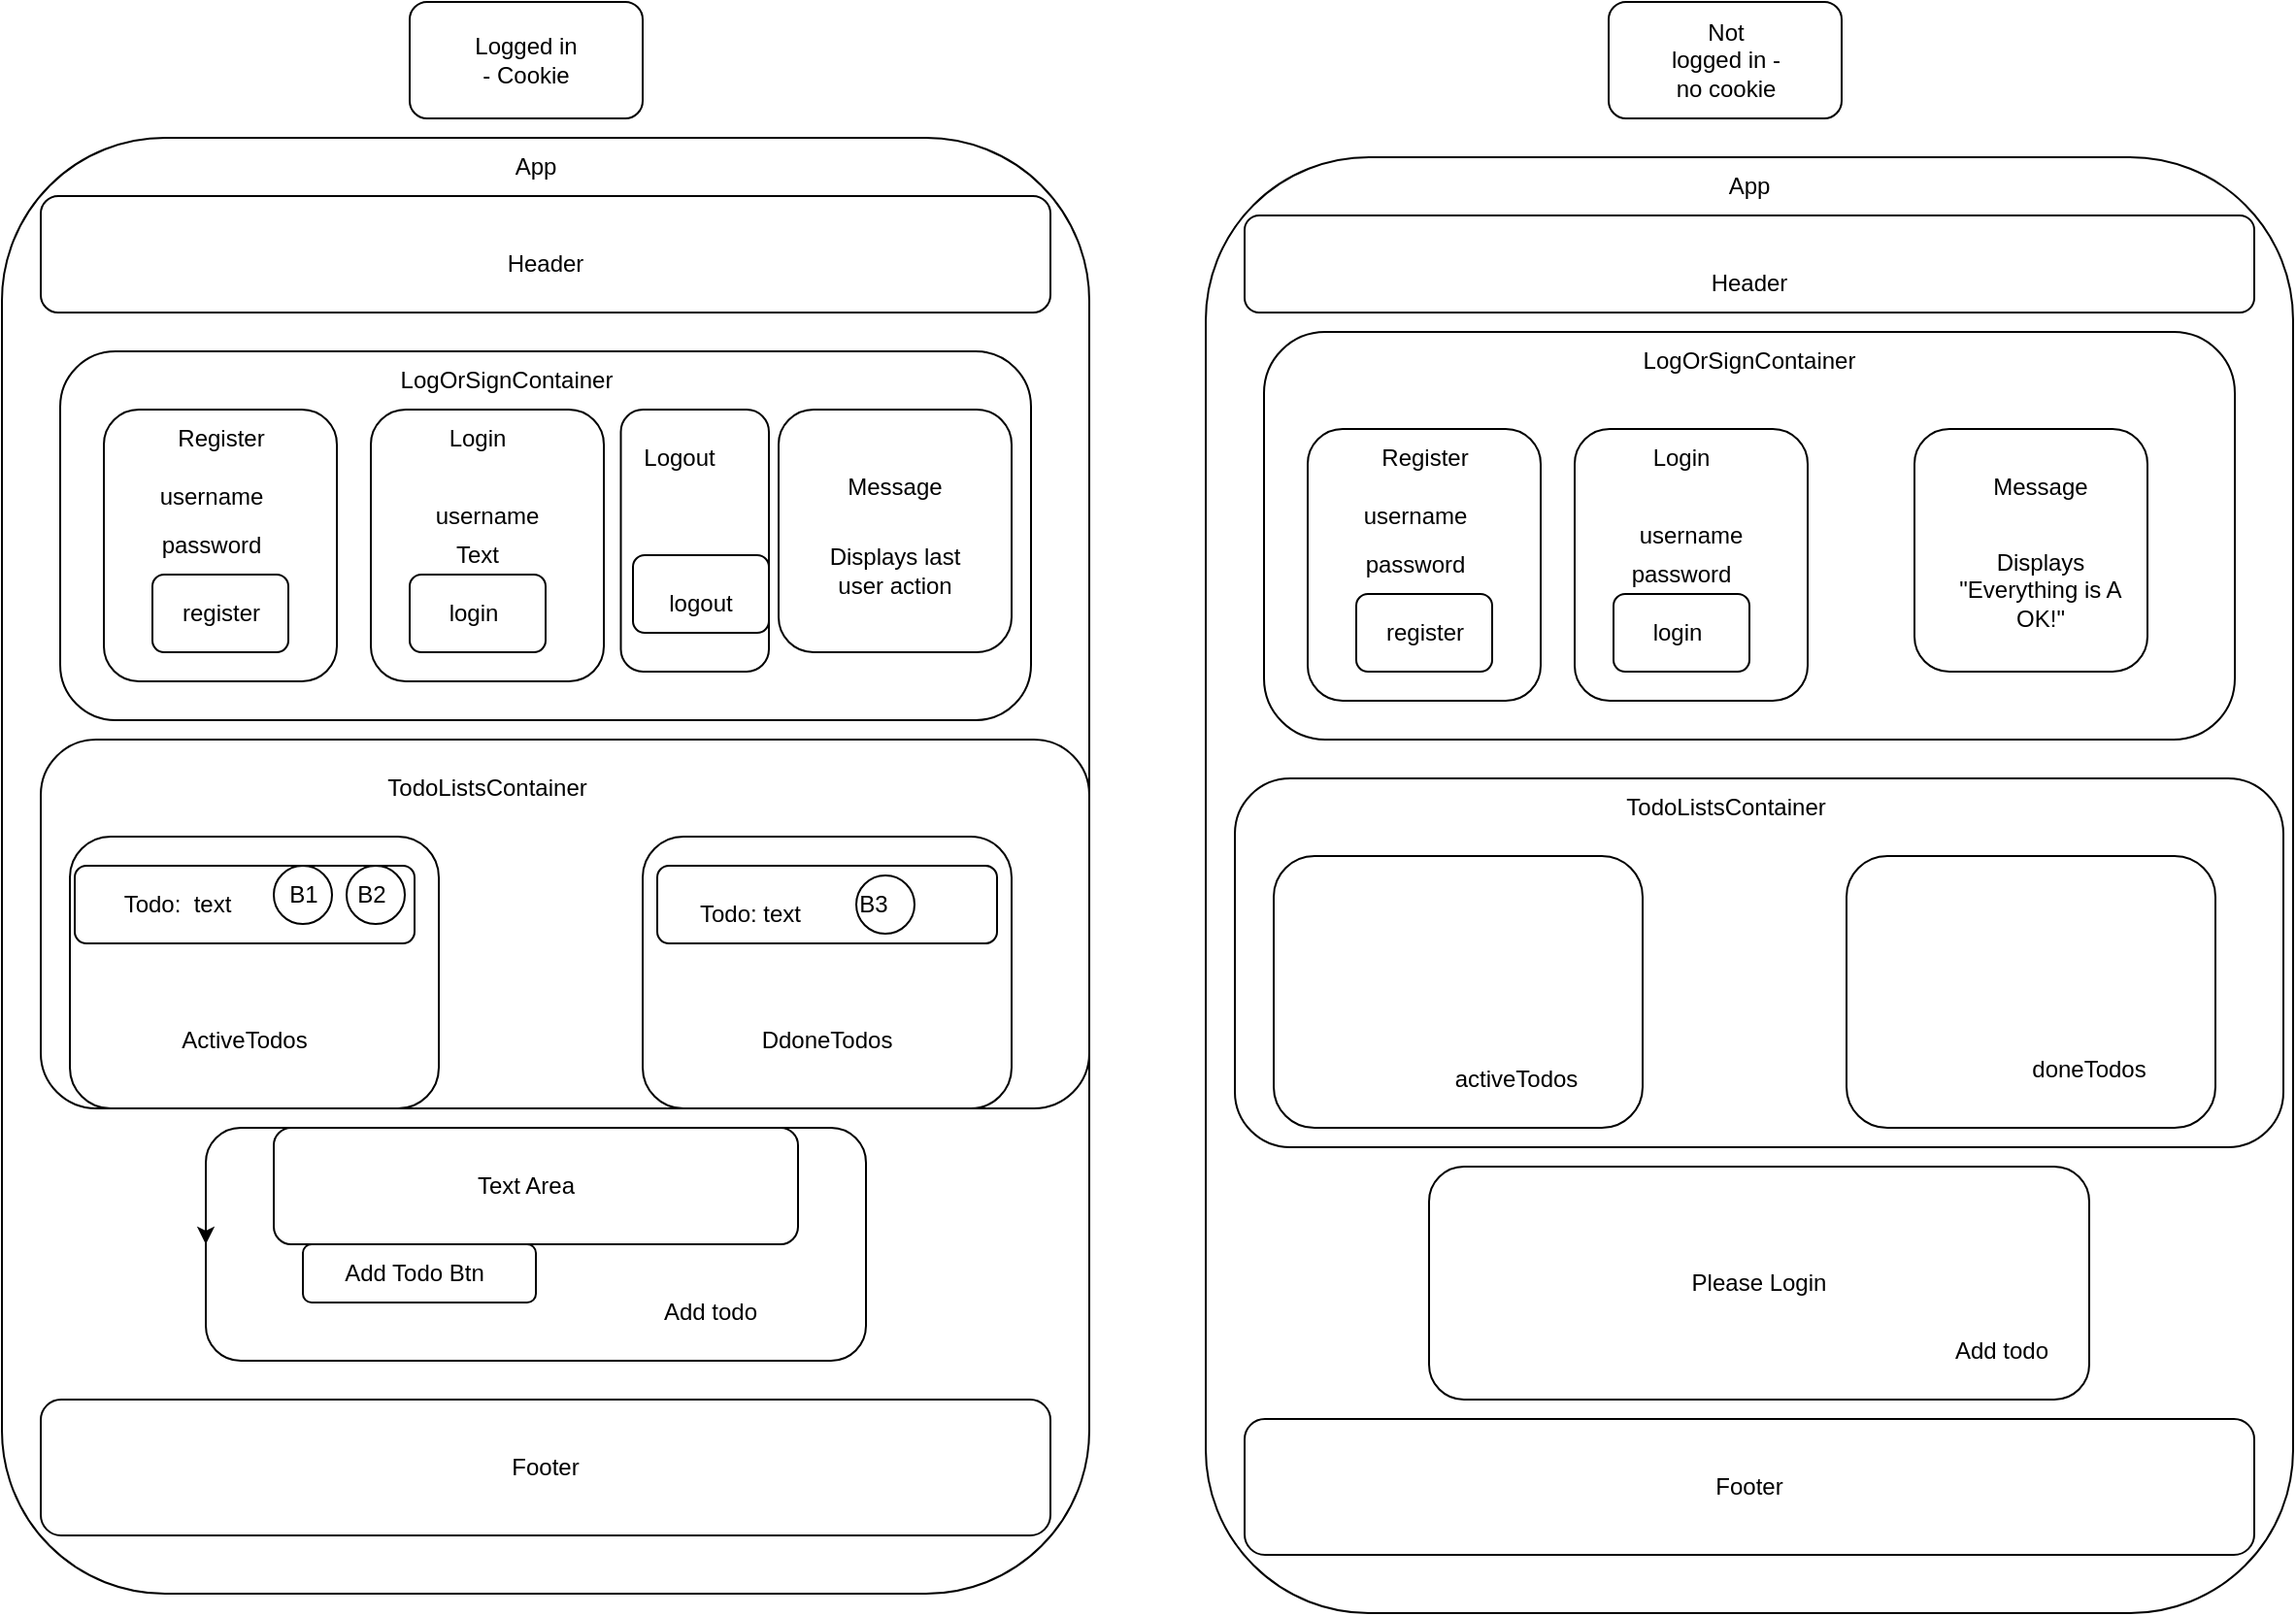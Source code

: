<mxfile>
    <diagram id="CeqT1z3IwM3CUmVWibNk" name="Page-1">
        <mxGraphModel dx="1072" dy="1913" grid="1" gridSize="10" guides="1" tooltips="1" connect="1" arrows="1" fold="1" page="1" pageScale="1" pageWidth="827" pageHeight="1169" math="0" shadow="0">
            <root>
                <mxCell id="0"/>
                <mxCell id="1" parent="0"/>
                <mxCell id="72" value="" style="rounded=1;whiteSpace=wrap;html=1;" vertex="1" parent="1">
                    <mxGeometry x="660" y="40" width="560" height="750" as="geometry"/>
                </mxCell>
                <mxCell id="128" value="" style="rounded=1;whiteSpace=wrap;html=1;" vertex="1" parent="1">
                    <mxGeometry x="675" y="360" width="540" height="190" as="geometry"/>
                </mxCell>
                <mxCell id="2" value="" style="rounded=1;whiteSpace=wrap;html=1;" parent="1" vertex="1">
                    <mxGeometry x="40" y="30" width="560" height="750" as="geometry"/>
                </mxCell>
                <mxCell id="125" value="" style="rounded=1;whiteSpace=wrap;html=1;" vertex="1" parent="1">
                    <mxGeometry x="60" y="340" width="540" height="190" as="geometry"/>
                </mxCell>
                <mxCell id="3" value="" style="rounded=1;whiteSpace=wrap;html=1;" parent="1" vertex="1">
                    <mxGeometry x="60" y="60" width="520" height="60" as="geometry"/>
                </mxCell>
                <mxCell id="4" value="Header" style="text;html=1;strokeColor=none;fillColor=none;align=center;verticalAlign=middle;whiteSpace=wrap;rounded=0;" parent="1" vertex="1">
                    <mxGeometry x="290" y="80" width="60" height="30" as="geometry"/>
                </mxCell>
                <mxCell id="5" value="" style="rounded=1;whiteSpace=wrap;html=1;" parent="1" vertex="1">
                    <mxGeometry x="60" y="680" width="520" height="70" as="geometry"/>
                </mxCell>
                <mxCell id="6" value="Footer" style="text;html=1;strokeColor=none;fillColor=none;align=center;verticalAlign=middle;whiteSpace=wrap;rounded=0;" parent="1" vertex="1">
                    <mxGeometry x="290" y="700" width="60" height="30" as="geometry"/>
                </mxCell>
                <mxCell id="7" value="" style="rounded=1;whiteSpace=wrap;html=1;" parent="1" vertex="1">
                    <mxGeometry x="75" y="390" width="190" height="140" as="geometry"/>
                </mxCell>
                <mxCell id="8" value="ActiveTodos" style="text;html=1;strokeColor=none;fillColor=none;align=center;verticalAlign=middle;whiteSpace=wrap;rounded=0;" parent="1" vertex="1">
                    <mxGeometry x="135" y="480" width="60" height="30" as="geometry"/>
                </mxCell>
                <mxCell id="9" value="" style="rounded=1;whiteSpace=wrap;html=1;" parent="1" vertex="1">
                    <mxGeometry x="370" y="390" width="190" height="140" as="geometry"/>
                </mxCell>
                <mxCell id="10" value="DdoneTodos" style="text;html=1;strokeColor=none;fillColor=none;align=center;verticalAlign=middle;whiteSpace=wrap;rounded=0;" parent="1" vertex="1">
                    <mxGeometry x="435" y="480" width="60" height="30" as="geometry"/>
                </mxCell>
                <mxCell id="11" value="" style="rounded=1;whiteSpace=wrap;html=1;" parent="1" vertex="1">
                    <mxGeometry x="77.5" y="405" width="175" height="40" as="geometry"/>
                </mxCell>
                <mxCell id="12" value="Todo:&amp;nbsp; text" style="text;html=1;strokeColor=none;fillColor=none;align=center;verticalAlign=middle;whiteSpace=wrap;rounded=0;" parent="1" vertex="1">
                    <mxGeometry x="82.5" y="410" width="95" height="30" as="geometry"/>
                </mxCell>
                <mxCell id="29" value="" style="ellipse;whiteSpace=wrap;html=1;aspect=fixed;" parent="1" vertex="1">
                    <mxGeometry x="180" y="405" width="30" height="30" as="geometry"/>
                </mxCell>
                <mxCell id="30" value="" style="ellipse;whiteSpace=wrap;html=1;aspect=fixed;" parent="1" vertex="1">
                    <mxGeometry x="217.5" y="405" width="30" height="30" as="geometry"/>
                </mxCell>
                <mxCell id="31" value="B1" style="text;html=1;strokeColor=none;fillColor=none;align=center;verticalAlign=middle;whiteSpace=wrap;rounded=0;" parent="1" vertex="1">
                    <mxGeometry x="177.5" y="405" width="35" height="30" as="geometry"/>
                </mxCell>
                <mxCell id="32" value="B2" style="text;html=1;strokeColor=none;fillColor=none;align=center;verticalAlign=middle;whiteSpace=wrap;rounded=0;" parent="1" vertex="1">
                    <mxGeometry x="212.5" y="405" width="35" height="30" as="geometry"/>
                </mxCell>
                <mxCell id="34" value="" style="rounded=1;whiteSpace=wrap;html=1;" parent="1" vertex="1">
                    <mxGeometry x="377.5" y="405" width="175" height="40" as="geometry"/>
                </mxCell>
                <mxCell id="36" value="Todo: text" style="text;html=1;strokeColor=none;fillColor=none;align=center;verticalAlign=middle;whiteSpace=wrap;rounded=0;" parent="1" vertex="1">
                    <mxGeometry x="377.5" y="415" width="95" height="30" as="geometry"/>
                </mxCell>
                <mxCell id="39" value="" style="ellipse;whiteSpace=wrap;html=1;aspect=fixed;" parent="1" vertex="1">
                    <mxGeometry x="480" y="410" width="30" height="30" as="geometry"/>
                </mxCell>
                <mxCell id="41" value="B3&lt;span style=&quot;white-space: pre;&quot;&gt;&#9;&lt;/span&gt;" style="text;html=1;strokeColor=none;fillColor=none;align=center;verticalAlign=middle;whiteSpace=wrap;rounded=0;" parent="1" vertex="1">
                    <mxGeometry x="480" y="410" width="30" height="30" as="geometry"/>
                </mxCell>
                <mxCell id="45" value="" style="rounded=1;whiteSpace=wrap;html=1;" parent="1" vertex="1">
                    <mxGeometry x="145" y="540" width="340" height="120" as="geometry"/>
                </mxCell>
                <mxCell id="46" value="Add todo" style="text;html=1;strokeColor=none;fillColor=none;align=center;verticalAlign=middle;whiteSpace=wrap;rounded=0;" parent="1" vertex="1">
                    <mxGeometry x="375" y="620" width="60" height="30" as="geometry"/>
                </mxCell>
                <mxCell id="47" value="" style="rounded=1;whiteSpace=wrap;html=1;" parent="1" vertex="1">
                    <mxGeometry x="180" y="540" width="270" height="60" as="geometry"/>
                </mxCell>
                <mxCell id="48" value="Text Area" style="text;html=1;strokeColor=none;fillColor=none;align=center;verticalAlign=middle;whiteSpace=wrap;rounded=0;" parent="1" vertex="1">
                    <mxGeometry x="280" y="555" width="60" height="30" as="geometry"/>
                </mxCell>
                <mxCell id="49" value="" style="rounded=1;whiteSpace=wrap;html=1;" parent="1" vertex="1">
                    <mxGeometry x="195" y="600" width="120" height="30" as="geometry"/>
                </mxCell>
                <mxCell id="50" value="Add Todo Btn" style="text;html=1;strokeColor=none;fillColor=none;align=center;verticalAlign=middle;whiteSpace=wrap;rounded=0;" parent="1" vertex="1">
                    <mxGeometry x="195" y="600" width="115" height="30" as="geometry"/>
                </mxCell>
                <mxCell id="53" style="edgeStyle=none;html=1;exitX=0;exitY=0.25;exitDx=0;exitDy=0;entryX=0;entryY=0.5;entryDx=0;entryDy=0;" edge="1" parent="1" source="45" target="45">
                    <mxGeometry relative="1" as="geometry"/>
                </mxCell>
                <mxCell id="56" value="" style="rounded=1;whiteSpace=wrap;html=1;" vertex="1" parent="1">
                    <mxGeometry x="70" y="140" width="500" height="190" as="geometry"/>
                </mxCell>
                <mxCell id="57" value="" style="rounded=1;whiteSpace=wrap;html=1;" vertex="1" parent="1">
                    <mxGeometry x="92.5" y="170" width="120" height="140" as="geometry"/>
                </mxCell>
                <mxCell id="58" value="Register" style="text;html=1;strokeColor=none;fillColor=none;align=center;verticalAlign=middle;whiteSpace=wrap;rounded=0;" vertex="1" parent="1">
                    <mxGeometry x="122.5" y="170" width="60" height="30" as="geometry"/>
                </mxCell>
                <mxCell id="59" value="username" style="text;html=1;strokeColor=none;fillColor=none;align=center;verticalAlign=middle;whiteSpace=wrap;rounded=0;" vertex="1" parent="1">
                    <mxGeometry x="117.5" y="200" width="60" height="30" as="geometry"/>
                </mxCell>
                <mxCell id="60" value="password" style="text;html=1;strokeColor=none;fillColor=none;align=center;verticalAlign=middle;whiteSpace=wrap;rounded=0;" vertex="1" parent="1">
                    <mxGeometry x="117.5" y="225" width="60" height="30" as="geometry"/>
                </mxCell>
                <mxCell id="61" value="" style="rounded=1;whiteSpace=wrap;html=1;" vertex="1" parent="1">
                    <mxGeometry x="117.5" y="255" width="70" height="40" as="geometry"/>
                </mxCell>
                <mxCell id="62" value="register" style="text;html=1;strokeColor=none;fillColor=none;align=center;verticalAlign=middle;whiteSpace=wrap;rounded=0;" vertex="1" parent="1">
                    <mxGeometry x="122.5" y="260" width="60" height="30" as="geometry"/>
                </mxCell>
                <mxCell id="63" value="" style="rounded=1;whiteSpace=wrap;html=1;" vertex="1" parent="1">
                    <mxGeometry x="230" y="170" width="120" height="140" as="geometry"/>
                </mxCell>
                <mxCell id="64" value="Login" style="text;html=1;strokeColor=none;fillColor=none;align=center;verticalAlign=middle;whiteSpace=wrap;rounded=0;" vertex="1" parent="1">
                    <mxGeometry x="255" y="170" width="60" height="30" as="geometry"/>
                </mxCell>
                <mxCell id="65" value="username" style="text;html=1;strokeColor=none;fillColor=none;align=center;verticalAlign=middle;whiteSpace=wrap;rounded=0;" vertex="1" parent="1">
                    <mxGeometry x="260" y="210" width="60" height="30" as="geometry"/>
                </mxCell>
                <mxCell id="66" value="Text" style="text;html=1;strokeColor=none;fillColor=none;align=center;verticalAlign=middle;whiteSpace=wrap;rounded=0;" vertex="1" parent="1">
                    <mxGeometry x="255" y="230" width="60" height="30" as="geometry"/>
                </mxCell>
                <mxCell id="68" value="" style="rounded=1;whiteSpace=wrap;html=1;" vertex="1" parent="1">
                    <mxGeometry x="250" y="255" width="70" height="40" as="geometry"/>
                </mxCell>
                <mxCell id="71" value="login" style="text;html=1;strokeColor=none;fillColor=none;align=center;verticalAlign=middle;whiteSpace=wrap;rounded=0;" vertex="1" parent="1">
                    <mxGeometry x="252.5" y="260" width="60" height="30" as="geometry"/>
                </mxCell>
                <mxCell id="73" value="" style="rounded=1;whiteSpace=wrap;html=1;" vertex="1" parent="1">
                    <mxGeometry x="680" y="70" width="520" height="50" as="geometry"/>
                </mxCell>
                <mxCell id="74" value="Header" style="text;html=1;strokeColor=none;fillColor=none;align=center;verticalAlign=middle;whiteSpace=wrap;rounded=0;" vertex="1" parent="1">
                    <mxGeometry x="910" y="90" width="60" height="30" as="geometry"/>
                </mxCell>
                <mxCell id="75" value="" style="rounded=1;whiteSpace=wrap;html=1;" vertex="1" parent="1">
                    <mxGeometry x="680" y="690" width="520" height="70" as="geometry"/>
                </mxCell>
                <mxCell id="76" value="Footer" style="text;html=1;strokeColor=none;fillColor=none;align=center;verticalAlign=middle;whiteSpace=wrap;rounded=0;" vertex="1" parent="1">
                    <mxGeometry x="910" y="710" width="60" height="30" as="geometry"/>
                </mxCell>
                <mxCell id="77" value="" style="rounded=1;whiteSpace=wrap;html=1;" vertex="1" parent="1">
                    <mxGeometry x="695" y="400" width="190" height="140" as="geometry"/>
                </mxCell>
                <mxCell id="78" value="activeTodos" style="text;html=1;strokeColor=none;fillColor=none;align=center;verticalAlign=middle;whiteSpace=wrap;rounded=0;" vertex="1" parent="1">
                    <mxGeometry x="790" y="500" width="60" height="30" as="geometry"/>
                </mxCell>
                <mxCell id="79" value="" style="rounded=1;whiteSpace=wrap;html=1;" vertex="1" parent="1">
                    <mxGeometry x="990" y="400" width="190" height="140" as="geometry"/>
                </mxCell>
                <mxCell id="98" value="" style="rounded=1;whiteSpace=wrap;html=1;" vertex="1" parent="1">
                    <mxGeometry x="690" y="130" width="500" height="210" as="geometry"/>
                </mxCell>
                <mxCell id="99" value="" style="rounded=1;whiteSpace=wrap;html=1;" vertex="1" parent="1">
                    <mxGeometry x="712.5" y="180" width="120" height="140" as="geometry"/>
                </mxCell>
                <mxCell id="100" value="Register" style="text;html=1;strokeColor=none;fillColor=none;align=center;verticalAlign=middle;whiteSpace=wrap;rounded=0;" vertex="1" parent="1">
                    <mxGeometry x="742.5" y="180" width="60" height="30" as="geometry"/>
                </mxCell>
                <mxCell id="101" value="username" style="text;html=1;strokeColor=none;fillColor=none;align=center;verticalAlign=middle;whiteSpace=wrap;rounded=0;" vertex="1" parent="1">
                    <mxGeometry x="737.5" y="210" width="60" height="30" as="geometry"/>
                </mxCell>
                <mxCell id="102" value="password" style="text;html=1;strokeColor=none;fillColor=none;align=center;verticalAlign=middle;whiteSpace=wrap;rounded=0;" vertex="1" parent="1">
                    <mxGeometry x="737.5" y="235" width="60" height="30" as="geometry"/>
                </mxCell>
                <mxCell id="103" value="" style="rounded=1;whiteSpace=wrap;html=1;" vertex="1" parent="1">
                    <mxGeometry x="737.5" y="265" width="70" height="40" as="geometry"/>
                </mxCell>
                <mxCell id="104" value="register" style="text;html=1;strokeColor=none;fillColor=none;align=center;verticalAlign=middle;whiteSpace=wrap;rounded=0;" vertex="1" parent="1">
                    <mxGeometry x="742.5" y="270" width="60" height="30" as="geometry"/>
                </mxCell>
                <mxCell id="105" value="" style="rounded=1;whiteSpace=wrap;html=1;" vertex="1" parent="1">
                    <mxGeometry x="850" y="180" width="120" height="140" as="geometry"/>
                </mxCell>
                <mxCell id="106" value="Login" style="text;html=1;strokeColor=none;fillColor=none;align=center;verticalAlign=middle;whiteSpace=wrap;rounded=0;" vertex="1" parent="1">
                    <mxGeometry x="875" y="180" width="60" height="30" as="geometry"/>
                </mxCell>
                <mxCell id="107" value="username" style="text;html=1;strokeColor=none;fillColor=none;align=center;verticalAlign=middle;whiteSpace=wrap;rounded=0;" vertex="1" parent="1">
                    <mxGeometry x="880" y="220" width="60" height="30" as="geometry"/>
                </mxCell>
                <mxCell id="108" value="password" style="text;html=1;strokeColor=none;fillColor=none;align=center;verticalAlign=middle;whiteSpace=wrap;rounded=0;" vertex="1" parent="1">
                    <mxGeometry x="875" y="240" width="60" height="30" as="geometry"/>
                </mxCell>
                <mxCell id="109" value="" style="rounded=1;whiteSpace=wrap;html=1;" vertex="1" parent="1">
                    <mxGeometry x="870" y="265" width="70" height="40" as="geometry"/>
                </mxCell>
                <mxCell id="110" value="login" style="text;html=1;strokeColor=none;fillColor=none;align=center;verticalAlign=middle;whiteSpace=wrap;rounded=0;" vertex="1" parent="1">
                    <mxGeometry x="872.5" y="270" width="60" height="30" as="geometry"/>
                </mxCell>
                <mxCell id="111" value="" style="rounded=1;whiteSpace=wrap;html=1;" vertex="1" parent="1">
                    <mxGeometry x="440" y="170" width="120" height="125" as="geometry"/>
                </mxCell>
                <mxCell id="112" value="Message" style="text;html=1;strokeColor=none;fillColor=none;align=center;verticalAlign=middle;whiteSpace=wrap;rounded=0;" vertex="1" parent="1">
                    <mxGeometry x="470" y="195" width="60" height="30" as="geometry"/>
                </mxCell>
                <mxCell id="113" value="Displays last user action" style="text;html=1;strokeColor=none;fillColor=none;align=center;verticalAlign=middle;whiteSpace=wrap;rounded=0;" vertex="1" parent="1">
                    <mxGeometry x="456.25" y="220" width="87.5" height="65" as="geometry"/>
                </mxCell>
                <mxCell id="115" value="" style="rounded=1;whiteSpace=wrap;html=1;" vertex="1" parent="1">
                    <mxGeometry x="775" y="560" width="340" height="120" as="geometry"/>
                </mxCell>
                <mxCell id="116" value="Please Login" style="text;html=1;strokeColor=none;fillColor=none;align=center;verticalAlign=middle;whiteSpace=wrap;rounded=0;" vertex="1" parent="1">
                    <mxGeometry x="875" y="605" width="140" height="30" as="geometry"/>
                </mxCell>
                <mxCell id="117" value="" style="rounded=1;whiteSpace=wrap;html=1;" vertex="1" parent="1">
                    <mxGeometry x="1025" y="180" width="120" height="125" as="geometry"/>
                </mxCell>
                <mxCell id="118" value="Message" style="text;html=1;strokeColor=none;fillColor=none;align=center;verticalAlign=middle;whiteSpace=wrap;rounded=0;" vertex="1" parent="1">
                    <mxGeometry x="1060" y="195" width="60" height="30" as="geometry"/>
                </mxCell>
                <mxCell id="119" value="Displays &quot;Everything is A OK!&quot;" style="text;html=1;strokeColor=none;fillColor=none;align=center;verticalAlign=middle;whiteSpace=wrap;rounded=0;" vertex="1" parent="1">
                    <mxGeometry x="1046.25" y="230" width="87.5" height="65" as="geometry"/>
                </mxCell>
                <mxCell id="120" value="" style="rounded=1;whiteSpace=wrap;html=1;" vertex="1" parent="1">
                    <mxGeometry x="250" y="-40" width="120" height="60" as="geometry"/>
                </mxCell>
                <mxCell id="121" value="Logged in - Cookie" style="text;html=1;strokeColor=none;fillColor=none;align=center;verticalAlign=middle;whiteSpace=wrap;rounded=0;" vertex="1" parent="1">
                    <mxGeometry x="280" y="-25" width="60" height="30" as="geometry"/>
                </mxCell>
                <mxCell id="122" value="" style="rounded=1;whiteSpace=wrap;html=1;" vertex="1" parent="1">
                    <mxGeometry x="867.5" y="-40" width="120" height="60" as="geometry"/>
                </mxCell>
                <mxCell id="123" value="Not logged in - no cookie" style="text;html=1;strokeColor=none;fillColor=none;align=center;verticalAlign=middle;whiteSpace=wrap;rounded=0;" vertex="1" parent="1">
                    <mxGeometry x="897.5" y="-25" width="60" height="30" as="geometry"/>
                </mxCell>
                <mxCell id="127" value="TodoListsContainer" style="text;html=1;strokeColor=none;fillColor=none;align=center;verticalAlign=middle;whiteSpace=wrap;rounded=0;" vertex="1" parent="1">
                    <mxGeometry x="260" y="350" width="60" height="30" as="geometry"/>
                </mxCell>
                <mxCell id="129" value="TodoListsContainer" style="text;html=1;strokeColor=none;fillColor=none;align=center;verticalAlign=middle;whiteSpace=wrap;rounded=0;" vertex="1" parent="1">
                    <mxGeometry x="897.5" y="360" width="60" height="30" as="geometry"/>
                </mxCell>
                <mxCell id="131" value="doneTodos" style="text;html=1;strokeColor=none;fillColor=none;align=center;verticalAlign=middle;whiteSpace=wrap;rounded=0;" vertex="1" parent="1">
                    <mxGeometry x="1085" y="495" width="60" height="30" as="geometry"/>
                </mxCell>
                <mxCell id="132" value="LogOrSignContainer" style="text;html=1;strokeColor=none;fillColor=none;align=center;verticalAlign=middle;whiteSpace=wrap;rounded=0;" vertex="1" parent="1">
                    <mxGeometry x="270" y="140" width="60" height="30" as="geometry"/>
                </mxCell>
                <mxCell id="133" value="LogOrSignContainer" style="text;html=1;strokeColor=none;fillColor=none;align=center;verticalAlign=middle;whiteSpace=wrap;rounded=0;" vertex="1" parent="1">
                    <mxGeometry x="910" y="130" width="60" height="30" as="geometry"/>
                </mxCell>
                <mxCell id="134" value="App" style="text;html=1;strokeColor=none;fillColor=none;align=center;verticalAlign=middle;whiteSpace=wrap;rounded=0;" vertex="1" parent="1">
                    <mxGeometry x="285" y="30" width="60" height="30" as="geometry"/>
                </mxCell>
                <mxCell id="135" value="App" style="text;html=1;strokeColor=none;fillColor=none;align=center;verticalAlign=middle;whiteSpace=wrap;rounded=0;" vertex="1" parent="1">
                    <mxGeometry x="910" y="40" width="60" height="30" as="geometry"/>
                </mxCell>
                <mxCell id="136" value="Add todo" style="text;html=1;strokeColor=none;fillColor=none;align=center;verticalAlign=middle;whiteSpace=wrap;rounded=0;" vertex="1" parent="1">
                    <mxGeometry x="1040" y="640" width="60" height="30" as="geometry"/>
                </mxCell>
                <mxCell id="137" value="" style="rounded=1;whiteSpace=wrap;html=1;" vertex="1" parent="1">
                    <mxGeometry x="358.75" y="170" width="76.25" height="135" as="geometry"/>
                </mxCell>
                <mxCell id="138" value="Logout" style="text;html=1;strokeColor=none;fillColor=none;align=center;verticalAlign=middle;whiteSpace=wrap;rounded=0;" vertex="1" parent="1">
                    <mxGeometry x="358.75" y="180" width="60" height="30" as="geometry"/>
                </mxCell>
                <mxCell id="139" value="" style="rounded=1;whiteSpace=wrap;html=1;" vertex="1" parent="1">
                    <mxGeometry x="365" y="245" width="70" height="40" as="geometry"/>
                </mxCell>
                <mxCell id="140" value="logout" style="text;html=1;strokeColor=none;fillColor=none;align=center;verticalAlign=middle;whiteSpace=wrap;rounded=0;" vertex="1" parent="1">
                    <mxGeometry x="370" y="255" width="60" height="30" as="geometry"/>
                </mxCell>
            </root>
        </mxGraphModel>
    </diagram>
</mxfile>